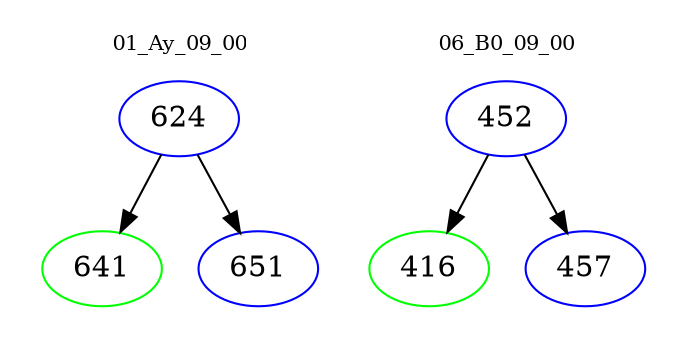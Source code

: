 digraph{
subgraph cluster_0 {
color = white
label = "01_Ay_09_00";
fontsize=10;
T0_624 [label="624", color="blue"]
T0_624 -> T0_641 [color="black"]
T0_641 [label="641", color="green"]
T0_624 -> T0_651 [color="black"]
T0_651 [label="651", color="blue"]
}
subgraph cluster_1 {
color = white
label = "06_B0_09_00";
fontsize=10;
T1_452 [label="452", color="blue"]
T1_452 -> T1_416 [color="black"]
T1_416 [label="416", color="green"]
T1_452 -> T1_457 [color="black"]
T1_457 [label="457", color="blue"]
}
}
